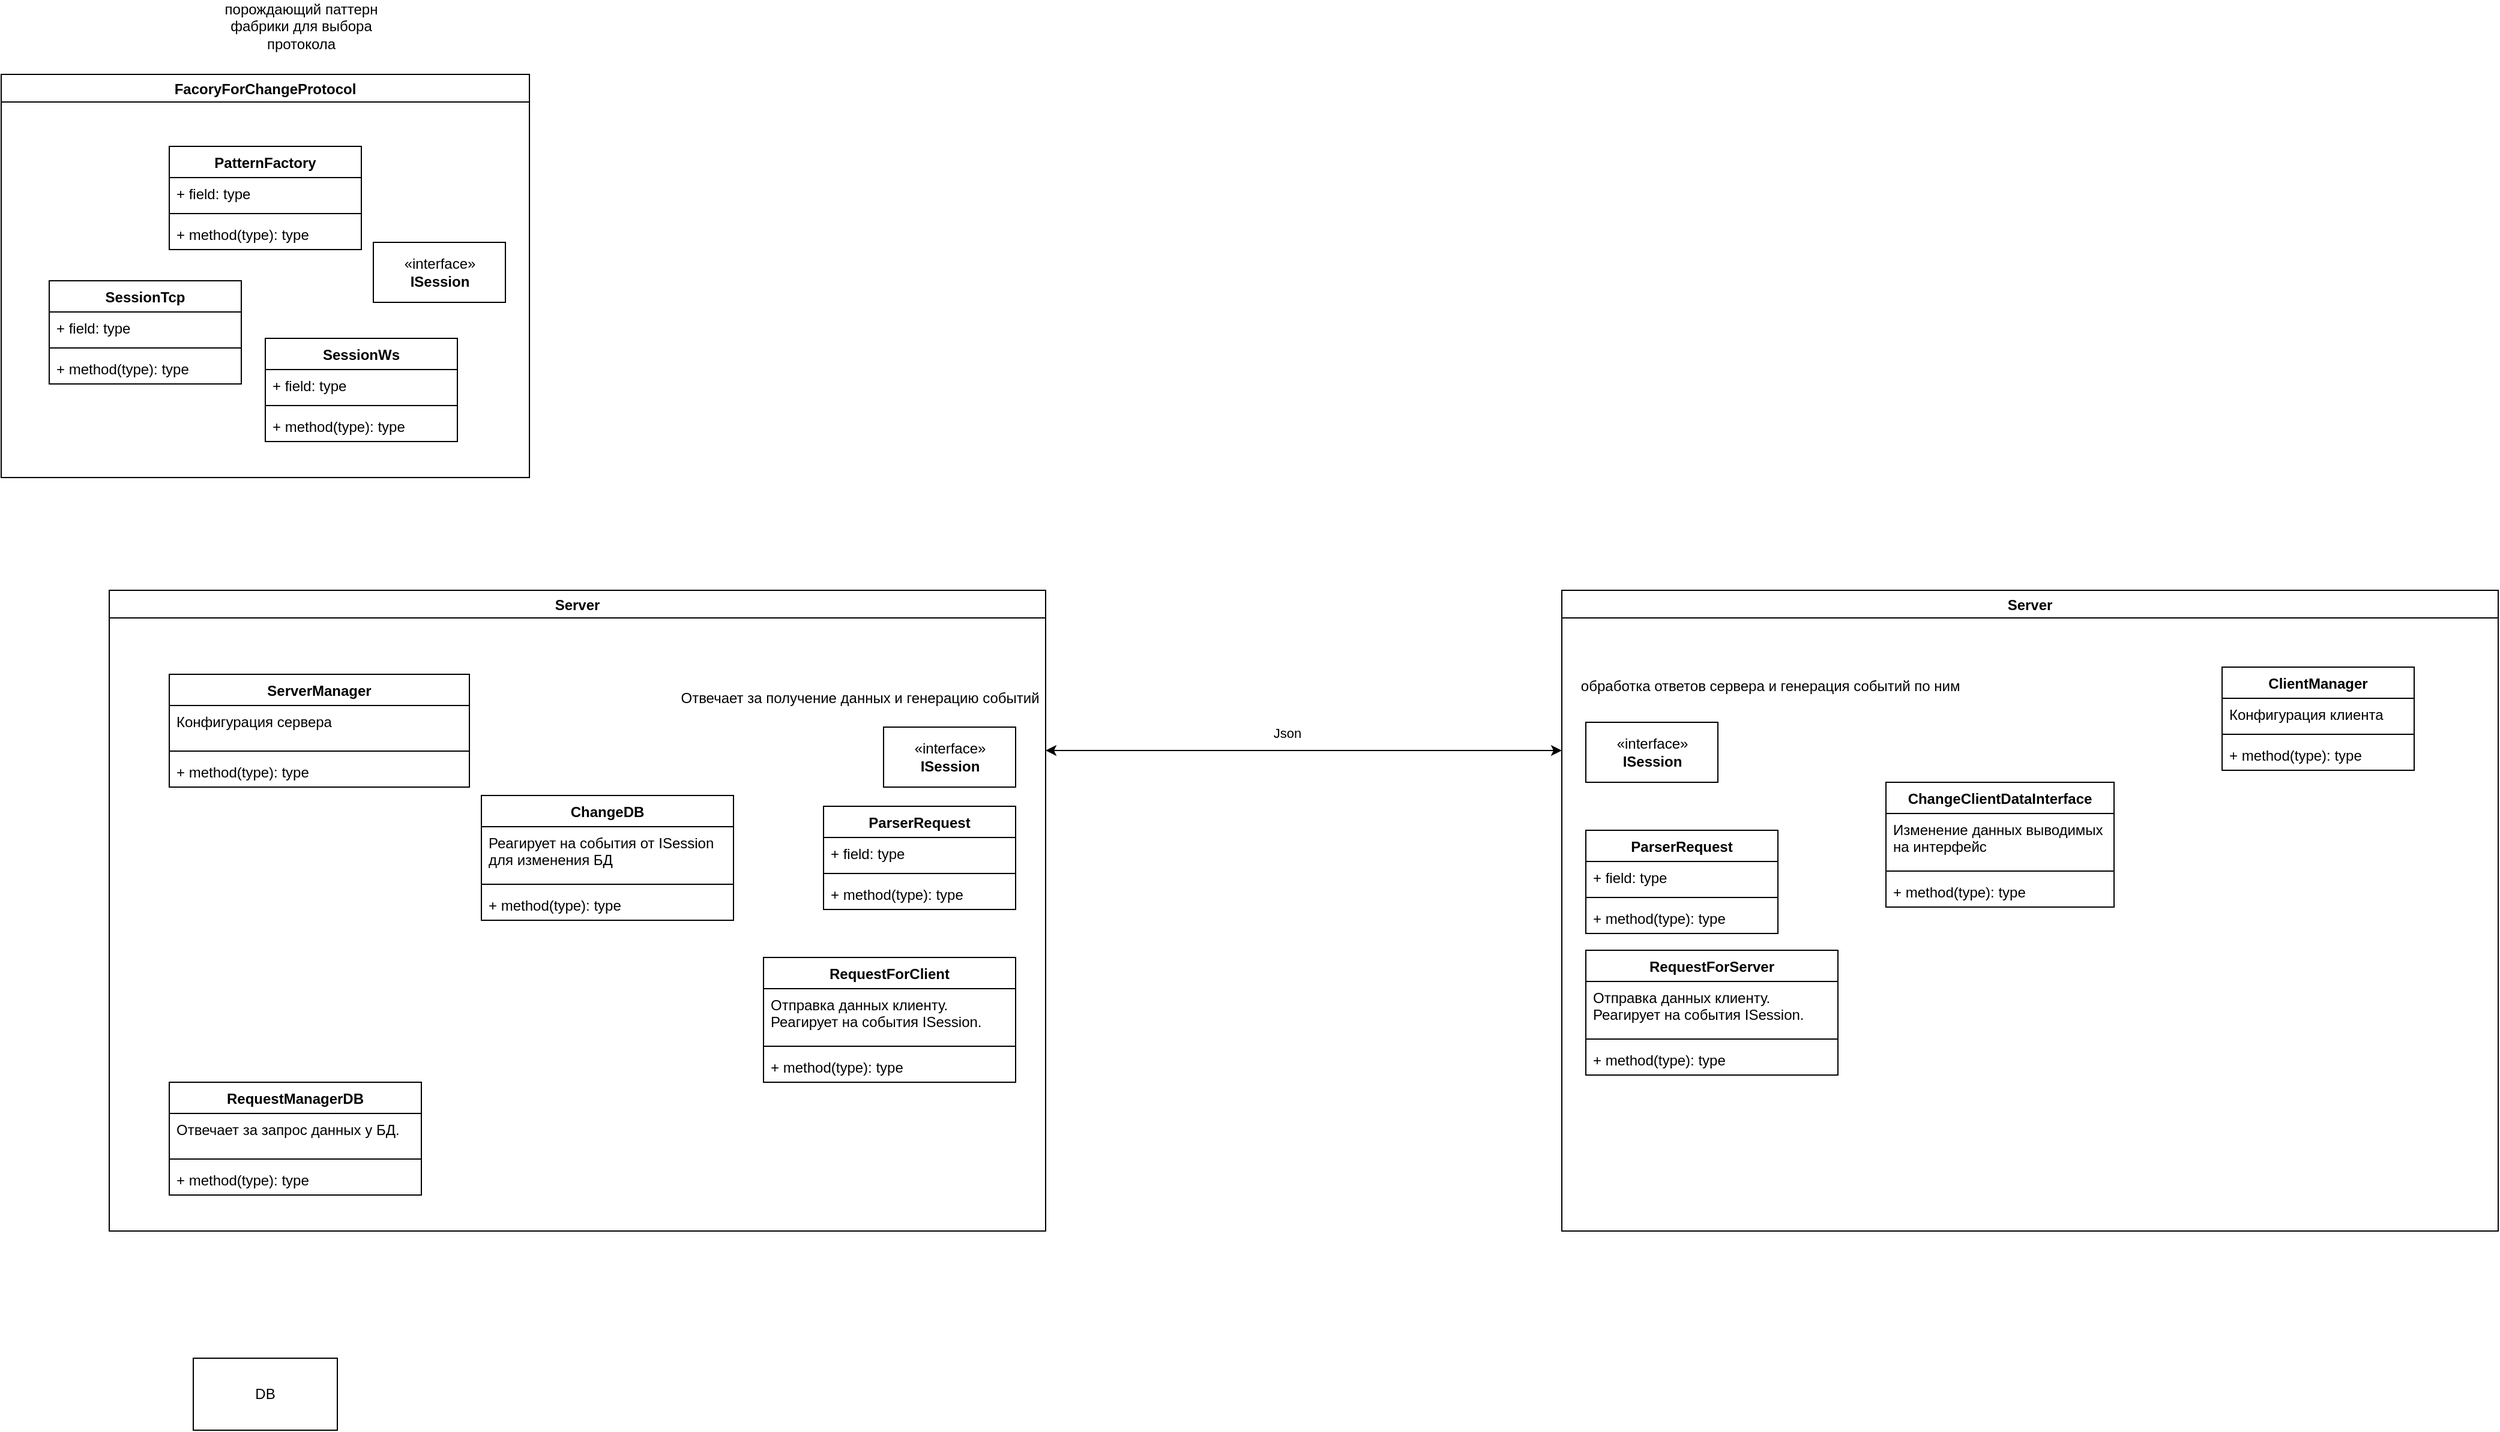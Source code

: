 <mxfile version="13.7.9" type="device"><diagram id="jse17iVmVhBiefRwXNWF" name="Page-1"><mxGraphModel dx="2776" dy="1980" grid="1" gridSize="10" guides="1" tooltips="1" connect="1" arrows="1" fold="1" page="1" pageScale="1" pageWidth="850" pageHeight="1100" math="0" shadow="0"><root><mxCell id="0"/><mxCell id="1" parent="0"/><mxCell id="Xx_1zSFex9UAp5-x8c1F-37" value="Server" style="swimlane;" parent="1" vertex="1"><mxGeometry x="-220" y="-130" width="780" height="534" as="geometry"/></mxCell><mxCell id="Xx_1zSFex9UAp5-x8c1F-51" value="ServerManager" style="swimlane;fontStyle=1;align=center;verticalAlign=top;childLayout=stackLayout;horizontal=1;startSize=26;horizontalStack=0;resizeParent=1;resizeParentMax=0;resizeLast=0;collapsible=1;marginBottom=0;" parent="Xx_1zSFex9UAp5-x8c1F-37" vertex="1"><mxGeometry x="50" y="70" width="250" height="94" as="geometry"/></mxCell><mxCell id="Xx_1zSFex9UAp5-x8c1F-52" value="Конфигурация сервера" style="text;strokeColor=none;fillColor=none;align=left;verticalAlign=top;spacingLeft=4;spacingRight=4;overflow=hidden;rotatable=0;points=[[0,0.5],[1,0.5]];portConstraint=eastwest;" parent="Xx_1zSFex9UAp5-x8c1F-51" vertex="1"><mxGeometry y="26" width="250" height="34" as="geometry"/></mxCell><mxCell id="Xx_1zSFex9UAp5-x8c1F-53" value="" style="line;strokeWidth=1;fillColor=none;align=left;verticalAlign=middle;spacingTop=-1;spacingLeft=3;spacingRight=3;rotatable=0;labelPosition=right;points=[];portConstraint=eastwest;" parent="Xx_1zSFex9UAp5-x8c1F-51" vertex="1"><mxGeometry y="60" width="250" height="8" as="geometry"/></mxCell><mxCell id="Xx_1zSFex9UAp5-x8c1F-54" value="+ method(type): type" style="text;strokeColor=none;fillColor=none;align=left;verticalAlign=top;spacingLeft=4;spacingRight=4;overflow=hidden;rotatable=0;points=[[0,0.5],[1,0.5]];portConstraint=eastwest;" parent="Xx_1zSFex9UAp5-x8c1F-51" vertex="1"><mxGeometry y="68" width="250" height="26" as="geometry"/></mxCell><mxCell id="zUC1sr2OOhzAdwgwk2Mr-25" value="«interface»&lt;br&gt;&lt;b&gt;ISession&lt;/b&gt;" style="html=1;" vertex="1" parent="Xx_1zSFex9UAp5-x8c1F-37"><mxGeometry x="645" y="114" width="110" height="50" as="geometry"/></mxCell><mxCell id="zUC1sr2OOhzAdwgwk2Mr-1" value="ChangeDB" style="swimlane;fontStyle=1;align=center;verticalAlign=top;childLayout=stackLayout;horizontal=1;startSize=26;horizontalStack=0;resizeParent=1;resizeParentMax=0;resizeLast=0;collapsible=1;marginBottom=0;" vertex="1" parent="Xx_1zSFex9UAp5-x8c1F-37"><mxGeometry x="310" y="171" width="210" height="104" as="geometry"><mxRectangle x="60" y="160" width="100" height="26" as="alternateBounds"/></mxGeometry></mxCell><mxCell id="zUC1sr2OOhzAdwgwk2Mr-2" value="Реагирует на события от ISession&#10;для изменения БД" style="text;strokeColor=none;fillColor=none;align=left;verticalAlign=top;spacingLeft=4;spacingRight=4;overflow=hidden;rotatable=0;points=[[0,0.5],[1,0.5]];portConstraint=eastwest;" vertex="1" parent="zUC1sr2OOhzAdwgwk2Mr-1"><mxGeometry y="26" width="210" height="44" as="geometry"/></mxCell><mxCell id="zUC1sr2OOhzAdwgwk2Mr-3" value="" style="line;strokeWidth=1;fillColor=none;align=left;verticalAlign=middle;spacingTop=-1;spacingLeft=3;spacingRight=3;rotatable=0;labelPosition=right;points=[];portConstraint=eastwest;" vertex="1" parent="zUC1sr2OOhzAdwgwk2Mr-1"><mxGeometry y="70" width="210" height="8" as="geometry"/></mxCell><mxCell id="zUC1sr2OOhzAdwgwk2Mr-4" value="+ method(type): type" style="text;strokeColor=none;fillColor=none;align=left;verticalAlign=top;spacingLeft=4;spacingRight=4;overflow=hidden;rotatable=0;points=[[0,0.5],[1,0.5]];portConstraint=eastwest;" vertex="1" parent="zUC1sr2OOhzAdwgwk2Mr-1"><mxGeometry y="78" width="210" height="26" as="geometry"/></mxCell><mxCell id="zUC1sr2OOhzAdwgwk2Mr-34" value="ParserRequest" style="swimlane;fontStyle=1;align=center;verticalAlign=top;childLayout=stackLayout;horizontal=1;startSize=26;horizontalStack=0;resizeParent=1;resizeParentMax=0;resizeLast=0;collapsible=1;marginBottom=0;" vertex="1" parent="Xx_1zSFex9UAp5-x8c1F-37"><mxGeometry x="595" y="180" width="160" height="86" as="geometry"/></mxCell><mxCell id="zUC1sr2OOhzAdwgwk2Mr-35" value="+ field: type" style="text;strokeColor=none;fillColor=none;align=left;verticalAlign=top;spacingLeft=4;spacingRight=4;overflow=hidden;rotatable=0;points=[[0,0.5],[1,0.5]];portConstraint=eastwest;" vertex="1" parent="zUC1sr2OOhzAdwgwk2Mr-34"><mxGeometry y="26" width="160" height="26" as="geometry"/></mxCell><mxCell id="zUC1sr2OOhzAdwgwk2Mr-36" value="" style="line;strokeWidth=1;fillColor=none;align=left;verticalAlign=middle;spacingTop=-1;spacingLeft=3;spacingRight=3;rotatable=0;labelPosition=right;points=[];portConstraint=eastwest;" vertex="1" parent="zUC1sr2OOhzAdwgwk2Mr-34"><mxGeometry y="52" width="160" height="8" as="geometry"/></mxCell><mxCell id="zUC1sr2OOhzAdwgwk2Mr-37" value="+ method(type): type" style="text;strokeColor=none;fillColor=none;align=left;verticalAlign=top;spacingLeft=4;spacingRight=4;overflow=hidden;rotatable=0;points=[[0,0.5],[1,0.5]];portConstraint=eastwest;" vertex="1" parent="zUC1sr2OOhzAdwgwk2Mr-34"><mxGeometry y="60" width="160" height="26" as="geometry"/></mxCell><mxCell id="zUC1sr2OOhzAdwgwk2Mr-27" value="RequestForClient" style="swimlane;fontStyle=1;align=center;verticalAlign=top;childLayout=stackLayout;horizontal=1;startSize=26;horizontalStack=0;resizeParent=1;resizeParentMax=0;resizeLast=0;collapsible=1;marginBottom=0;" vertex="1" parent="Xx_1zSFex9UAp5-x8c1F-37"><mxGeometry x="545" y="306" width="210" height="104" as="geometry"/></mxCell><mxCell id="zUC1sr2OOhzAdwgwk2Mr-28" value="Отправка данных клиенту. &#10;Реагирует на события ISession." style="text;strokeColor=none;fillColor=none;align=left;verticalAlign=top;spacingLeft=4;spacingRight=4;overflow=hidden;rotatable=0;points=[[0,0.5],[1,0.5]];portConstraint=eastwest;" vertex="1" parent="zUC1sr2OOhzAdwgwk2Mr-27"><mxGeometry y="26" width="210" height="44" as="geometry"/></mxCell><mxCell id="zUC1sr2OOhzAdwgwk2Mr-29" value="" style="line;strokeWidth=1;fillColor=none;align=left;verticalAlign=middle;spacingTop=-1;spacingLeft=3;spacingRight=3;rotatable=0;labelPosition=right;points=[];portConstraint=eastwest;" vertex="1" parent="zUC1sr2OOhzAdwgwk2Mr-27"><mxGeometry y="70" width="210" height="8" as="geometry"/></mxCell><mxCell id="zUC1sr2OOhzAdwgwk2Mr-30" value="+ method(type): type" style="text;strokeColor=none;fillColor=none;align=left;verticalAlign=top;spacingLeft=4;spacingRight=4;overflow=hidden;rotatable=0;points=[[0,0.5],[1,0.5]];portConstraint=eastwest;" vertex="1" parent="zUC1sr2OOhzAdwgwk2Mr-27"><mxGeometry y="78" width="210" height="26" as="geometry"/></mxCell><mxCell id="Xx_1zSFex9UAp5-x8c1F-33" value="RequestManagerDB" style="swimlane;fontStyle=1;align=center;verticalAlign=top;childLayout=stackLayout;horizontal=1;startSize=26;horizontalStack=0;resizeParent=1;resizeParentMax=0;resizeLast=0;collapsible=1;marginBottom=0;" parent="Xx_1zSFex9UAp5-x8c1F-37" vertex="1"><mxGeometry x="50" y="410" width="210" height="94" as="geometry"/></mxCell><mxCell id="Xx_1zSFex9UAp5-x8c1F-34" value="Отвечает за запрос данных у БД." style="text;strokeColor=none;fillColor=none;align=left;verticalAlign=top;spacingLeft=4;spacingRight=4;overflow=hidden;rotatable=0;points=[[0,0.5],[1,0.5]];portConstraint=eastwest;" parent="Xx_1zSFex9UAp5-x8c1F-33" vertex="1"><mxGeometry y="26" width="210" height="34" as="geometry"/></mxCell><mxCell id="Xx_1zSFex9UAp5-x8c1F-35" value="" style="line;strokeWidth=1;fillColor=none;align=left;verticalAlign=middle;spacingTop=-1;spacingLeft=3;spacingRight=3;rotatable=0;labelPosition=right;points=[];portConstraint=eastwest;" parent="Xx_1zSFex9UAp5-x8c1F-33" vertex="1"><mxGeometry y="60" width="210" height="8" as="geometry"/></mxCell><mxCell id="Xx_1zSFex9UAp5-x8c1F-36" value="+ method(type): type" style="text;strokeColor=none;fillColor=none;align=left;verticalAlign=top;spacingLeft=4;spacingRight=4;overflow=hidden;rotatable=0;points=[[0,0.5],[1,0.5]];portConstraint=eastwest;" parent="Xx_1zSFex9UAp5-x8c1F-33" vertex="1"><mxGeometry y="68" width="210" height="26" as="geometry"/></mxCell><mxCell id="zUC1sr2OOhzAdwgwk2Mr-31" value="Отвечает за получение данных и генерацию событий" style="text;html=1;align=center;verticalAlign=middle;resizable=0;points=[];autosize=1;" vertex="1" parent="Xx_1zSFex9UAp5-x8c1F-37"><mxGeometry x="470" y="80" width="310" height="20" as="geometry"/></mxCell><mxCell id="Xx_1zSFex9UAp5-x8c1F-55" value="FacoryForChangeProtocol" style="swimlane;" parent="1" vertex="1"><mxGeometry x="-310" y="-560" width="440" height="336" as="geometry"/></mxCell><mxCell id="Xx_1zSFex9UAp5-x8c1F-47" value="PatternFactory" style="swimlane;fontStyle=1;align=center;verticalAlign=top;childLayout=stackLayout;horizontal=1;startSize=26;horizontalStack=0;resizeParent=1;resizeParentMax=0;resizeLast=0;collapsible=1;marginBottom=0;" parent="Xx_1zSFex9UAp5-x8c1F-55" vertex="1"><mxGeometry x="140" y="60" width="160" height="86" as="geometry"/></mxCell><mxCell id="Xx_1zSFex9UAp5-x8c1F-48" value="+ field: type" style="text;strokeColor=none;fillColor=none;align=left;verticalAlign=top;spacingLeft=4;spacingRight=4;overflow=hidden;rotatable=0;points=[[0,0.5],[1,0.5]];portConstraint=eastwest;" parent="Xx_1zSFex9UAp5-x8c1F-47" vertex="1"><mxGeometry y="26" width="160" height="26" as="geometry"/></mxCell><mxCell id="Xx_1zSFex9UAp5-x8c1F-49" value="" style="line;strokeWidth=1;fillColor=none;align=left;verticalAlign=middle;spacingTop=-1;spacingLeft=3;spacingRight=3;rotatable=0;labelPosition=right;points=[];portConstraint=eastwest;" parent="Xx_1zSFex9UAp5-x8c1F-47" vertex="1"><mxGeometry y="52" width="160" height="8" as="geometry"/></mxCell><mxCell id="Xx_1zSFex9UAp5-x8c1F-50" value="+ method(type): type" style="text;strokeColor=none;fillColor=none;align=left;verticalAlign=top;spacingLeft=4;spacingRight=4;overflow=hidden;rotatable=0;points=[[0,0.5],[1,0.5]];portConstraint=eastwest;" parent="Xx_1zSFex9UAp5-x8c1F-47" vertex="1"><mxGeometry y="60" width="160" height="26" as="geometry"/></mxCell><mxCell id="Xx_1zSFex9UAp5-x8c1F-43" value="SessionTcp" style="swimlane;fontStyle=1;align=center;verticalAlign=top;childLayout=stackLayout;horizontal=1;startSize=26;horizontalStack=0;resizeParent=1;resizeParentMax=0;resizeLast=0;collapsible=1;marginBottom=0;" parent="Xx_1zSFex9UAp5-x8c1F-55" vertex="1"><mxGeometry x="40" y="172" width="160" height="86" as="geometry"/></mxCell><mxCell id="Xx_1zSFex9UAp5-x8c1F-44" value="+ field: type" style="text;strokeColor=none;fillColor=none;align=left;verticalAlign=top;spacingLeft=4;spacingRight=4;overflow=hidden;rotatable=0;points=[[0,0.5],[1,0.5]];portConstraint=eastwest;" parent="Xx_1zSFex9UAp5-x8c1F-43" vertex="1"><mxGeometry y="26" width="160" height="26" as="geometry"/></mxCell><mxCell id="Xx_1zSFex9UAp5-x8c1F-45" value="" style="line;strokeWidth=1;fillColor=none;align=left;verticalAlign=middle;spacingTop=-1;spacingLeft=3;spacingRight=3;rotatable=0;labelPosition=right;points=[];portConstraint=eastwest;" parent="Xx_1zSFex9UAp5-x8c1F-43" vertex="1"><mxGeometry y="52" width="160" height="8" as="geometry"/></mxCell><mxCell id="Xx_1zSFex9UAp5-x8c1F-46" value="+ method(type): type" style="text;strokeColor=none;fillColor=none;align=left;verticalAlign=top;spacingLeft=4;spacingRight=4;overflow=hidden;rotatable=0;points=[[0,0.5],[1,0.5]];portConstraint=eastwest;" parent="Xx_1zSFex9UAp5-x8c1F-43" vertex="1"><mxGeometry y="60" width="160" height="26" as="geometry"/></mxCell><mxCell id="Xx_1zSFex9UAp5-x8c1F-42" value="«interface»&lt;br&gt;&lt;b&gt;ISession&lt;/b&gt;" style="html=1;" parent="Xx_1zSFex9UAp5-x8c1F-55" vertex="1"><mxGeometry x="310" y="140" width="110" height="50" as="geometry"/></mxCell><mxCell id="Xx_1zSFex9UAp5-x8c1F-56" value="SessionWs" style="swimlane;fontStyle=1;align=center;verticalAlign=top;childLayout=stackLayout;horizontal=1;startSize=26;horizontalStack=0;resizeParent=1;resizeParentMax=0;resizeLast=0;collapsible=1;marginBottom=0;" parent="Xx_1zSFex9UAp5-x8c1F-55" vertex="1"><mxGeometry x="220" y="220" width="160" height="86" as="geometry"><mxRectangle x="60" y="160" width="100" height="26" as="alternateBounds"/></mxGeometry></mxCell><mxCell id="Xx_1zSFex9UAp5-x8c1F-57" value="+ field: type" style="text;strokeColor=none;fillColor=none;align=left;verticalAlign=top;spacingLeft=4;spacingRight=4;overflow=hidden;rotatable=0;points=[[0,0.5],[1,0.5]];portConstraint=eastwest;" parent="Xx_1zSFex9UAp5-x8c1F-56" vertex="1"><mxGeometry y="26" width="160" height="26" as="geometry"/></mxCell><mxCell id="Xx_1zSFex9UAp5-x8c1F-58" value="" style="line;strokeWidth=1;fillColor=none;align=left;verticalAlign=middle;spacingTop=-1;spacingLeft=3;spacingRight=3;rotatable=0;labelPosition=right;points=[];portConstraint=eastwest;" parent="Xx_1zSFex9UAp5-x8c1F-56" vertex="1"><mxGeometry y="52" width="160" height="8" as="geometry"/></mxCell><mxCell id="Xx_1zSFex9UAp5-x8c1F-59" value="+ method(type): type" style="text;strokeColor=none;fillColor=none;align=left;verticalAlign=top;spacingLeft=4;spacingRight=4;overflow=hidden;rotatable=0;points=[[0,0.5],[1,0.5]];portConstraint=eastwest;" parent="Xx_1zSFex9UAp5-x8c1F-56" vertex="1"><mxGeometry y="60" width="160" height="26" as="geometry"/></mxCell><mxCell id="zUC1sr2OOhzAdwgwk2Mr-5" value="Server" style="swimlane;" vertex="1" parent="1"><mxGeometry x="990" y="-130" width="780" height="534" as="geometry"/></mxCell><mxCell id="zUC1sr2OOhzAdwgwk2Mr-10" value="ClientManager" style="swimlane;fontStyle=1;align=center;verticalAlign=top;childLayout=stackLayout;horizontal=1;startSize=26;horizontalStack=0;resizeParent=1;resizeParentMax=0;resizeLast=0;collapsible=1;marginBottom=0;" vertex="1" parent="zUC1sr2OOhzAdwgwk2Mr-5"><mxGeometry x="550" y="64" width="160" height="86" as="geometry"/></mxCell><mxCell id="zUC1sr2OOhzAdwgwk2Mr-11" value="Конфигурация клиента" style="text;strokeColor=none;fillColor=none;align=left;verticalAlign=top;spacingLeft=4;spacingRight=4;overflow=hidden;rotatable=0;points=[[0,0.5],[1,0.5]];portConstraint=eastwest;" vertex="1" parent="zUC1sr2OOhzAdwgwk2Mr-10"><mxGeometry y="26" width="160" height="26" as="geometry"/></mxCell><mxCell id="zUC1sr2OOhzAdwgwk2Mr-12" value="" style="line;strokeWidth=1;fillColor=none;align=left;verticalAlign=middle;spacingTop=-1;spacingLeft=3;spacingRight=3;rotatable=0;labelPosition=right;points=[];portConstraint=eastwest;" vertex="1" parent="zUC1sr2OOhzAdwgwk2Mr-10"><mxGeometry y="52" width="160" height="8" as="geometry"/></mxCell><mxCell id="zUC1sr2OOhzAdwgwk2Mr-13" value="+ method(type): type" style="text;strokeColor=none;fillColor=none;align=left;verticalAlign=top;spacingLeft=4;spacingRight=4;overflow=hidden;rotatable=0;points=[[0,0.5],[1,0.5]];portConstraint=eastwest;" vertex="1" parent="zUC1sr2OOhzAdwgwk2Mr-10"><mxGeometry y="60" width="160" height="26" as="geometry"/></mxCell><mxCell id="zUC1sr2OOhzAdwgwk2Mr-32" value="«interface»&lt;br&gt;&lt;b&gt;ISession&lt;/b&gt;" style="html=1;" vertex="1" parent="zUC1sr2OOhzAdwgwk2Mr-5"><mxGeometry x="20" y="110" width="110" height="50" as="geometry"/></mxCell><mxCell id="zUC1sr2OOhzAdwgwk2Mr-33" value="обработка ответов сервера и генерация событий по ним&amp;nbsp;" style="text;html=1;align=center;verticalAlign=middle;resizable=0;points=[];autosize=1;" vertex="1" parent="zUC1sr2OOhzAdwgwk2Mr-5"><mxGeometry x="10" y="70" width="330" height="20" as="geometry"/></mxCell><mxCell id="zUC1sr2OOhzAdwgwk2Mr-14" value="ChangeClientDataInterface" style="swimlane;fontStyle=1;align=center;verticalAlign=top;childLayout=stackLayout;horizontal=1;startSize=26;horizontalStack=0;resizeParent=1;resizeParentMax=0;resizeLast=0;collapsible=1;marginBottom=0;" vertex="1" parent="zUC1sr2OOhzAdwgwk2Mr-5"><mxGeometry x="270" y="160" width="190" height="104" as="geometry"><mxRectangle x="60" y="160" width="100" height="26" as="alternateBounds"/></mxGeometry></mxCell><mxCell id="zUC1sr2OOhzAdwgwk2Mr-15" value="Изменение данных выводимых &#10;на интерфейс" style="text;strokeColor=none;fillColor=none;align=left;verticalAlign=top;spacingLeft=4;spacingRight=4;overflow=hidden;rotatable=0;points=[[0,0.5],[1,0.5]];portConstraint=eastwest;" vertex="1" parent="zUC1sr2OOhzAdwgwk2Mr-14"><mxGeometry y="26" width="190" height="44" as="geometry"/></mxCell><mxCell id="zUC1sr2OOhzAdwgwk2Mr-16" value="" style="line;strokeWidth=1;fillColor=none;align=left;verticalAlign=middle;spacingTop=-1;spacingLeft=3;spacingRight=3;rotatable=0;labelPosition=right;points=[];portConstraint=eastwest;" vertex="1" parent="zUC1sr2OOhzAdwgwk2Mr-14"><mxGeometry y="70" width="190" height="8" as="geometry"/></mxCell><mxCell id="zUC1sr2OOhzAdwgwk2Mr-17" value="+ method(type): type" style="text;strokeColor=none;fillColor=none;align=left;verticalAlign=top;spacingLeft=4;spacingRight=4;overflow=hidden;rotatable=0;points=[[0,0.5],[1,0.5]];portConstraint=eastwest;" vertex="1" parent="zUC1sr2OOhzAdwgwk2Mr-14"><mxGeometry y="78" width="190" height="26" as="geometry"/></mxCell><mxCell id="zUC1sr2OOhzAdwgwk2Mr-38" value="ParserRequest" style="swimlane;fontStyle=1;align=center;verticalAlign=top;childLayout=stackLayout;horizontal=1;startSize=26;horizontalStack=0;resizeParent=1;resizeParentMax=0;resizeLast=0;collapsible=1;marginBottom=0;" vertex="1" parent="zUC1sr2OOhzAdwgwk2Mr-5"><mxGeometry x="20" y="200" width="160" height="86" as="geometry"/></mxCell><mxCell id="zUC1sr2OOhzAdwgwk2Mr-39" value="+ field: type" style="text;strokeColor=none;fillColor=none;align=left;verticalAlign=top;spacingLeft=4;spacingRight=4;overflow=hidden;rotatable=0;points=[[0,0.5],[1,0.5]];portConstraint=eastwest;" vertex="1" parent="zUC1sr2OOhzAdwgwk2Mr-38"><mxGeometry y="26" width="160" height="26" as="geometry"/></mxCell><mxCell id="zUC1sr2OOhzAdwgwk2Mr-40" value="" style="line;strokeWidth=1;fillColor=none;align=left;verticalAlign=middle;spacingTop=-1;spacingLeft=3;spacingRight=3;rotatable=0;labelPosition=right;points=[];portConstraint=eastwest;" vertex="1" parent="zUC1sr2OOhzAdwgwk2Mr-38"><mxGeometry y="52" width="160" height="8" as="geometry"/></mxCell><mxCell id="zUC1sr2OOhzAdwgwk2Mr-41" value="+ method(type): type" style="text;strokeColor=none;fillColor=none;align=left;verticalAlign=top;spacingLeft=4;spacingRight=4;overflow=hidden;rotatable=0;points=[[0,0.5],[1,0.5]];portConstraint=eastwest;" vertex="1" parent="zUC1sr2OOhzAdwgwk2Mr-38"><mxGeometry y="60" width="160" height="26" as="geometry"/></mxCell><mxCell id="zUC1sr2OOhzAdwgwk2Mr-47" value="RequestForServer" style="swimlane;fontStyle=1;align=center;verticalAlign=top;childLayout=stackLayout;horizontal=1;startSize=26;horizontalStack=0;resizeParent=1;resizeParentMax=0;resizeLast=0;collapsible=1;marginBottom=0;" vertex="1" parent="zUC1sr2OOhzAdwgwk2Mr-5"><mxGeometry x="20" y="300" width="210" height="104" as="geometry"/></mxCell><mxCell id="zUC1sr2OOhzAdwgwk2Mr-48" value="Отправка данных клиенту. &#10;Реагирует на события ISession." style="text;strokeColor=none;fillColor=none;align=left;verticalAlign=top;spacingLeft=4;spacingRight=4;overflow=hidden;rotatable=0;points=[[0,0.5],[1,0.5]];portConstraint=eastwest;" vertex="1" parent="zUC1sr2OOhzAdwgwk2Mr-47"><mxGeometry y="26" width="210" height="44" as="geometry"/></mxCell><mxCell id="zUC1sr2OOhzAdwgwk2Mr-49" value="" style="line;strokeWidth=1;fillColor=none;align=left;verticalAlign=middle;spacingTop=-1;spacingLeft=3;spacingRight=3;rotatable=0;labelPosition=right;points=[];portConstraint=eastwest;" vertex="1" parent="zUC1sr2OOhzAdwgwk2Mr-47"><mxGeometry y="70" width="210" height="8" as="geometry"/></mxCell><mxCell id="zUC1sr2OOhzAdwgwk2Mr-50" value="+ method(type): type" style="text;strokeColor=none;fillColor=none;align=left;verticalAlign=top;spacingLeft=4;spacingRight=4;overflow=hidden;rotatable=0;points=[[0,0.5],[1,0.5]];portConstraint=eastwest;" vertex="1" parent="zUC1sr2OOhzAdwgwk2Mr-47"><mxGeometry y="78" width="210" height="26" as="geometry"/></mxCell><mxCell id="zUC1sr2OOhzAdwgwk2Mr-24" value="порождающий паттерн фабрики для выбора протокола" style="text;html=1;strokeColor=none;fillColor=none;align=center;verticalAlign=middle;whiteSpace=wrap;rounded=0;" vertex="1" parent="1"><mxGeometry x="-140" y="-610" width="160" height="20" as="geometry"/></mxCell><mxCell id="zUC1sr2OOhzAdwgwk2Mr-26" value="DB" style="rounded=0;whiteSpace=wrap;html=1;" vertex="1" parent="1"><mxGeometry x="-150" y="510" width="120" height="60" as="geometry"/></mxCell><mxCell id="zUC1sr2OOhzAdwgwk2Mr-44" value="" style="endArrow=classic;startArrow=classic;html=1;entryX=0;entryY=0.25;entryDx=0;entryDy=0;exitX=1;exitY=0.25;exitDx=0;exitDy=0;" edge="1" parent="1" source="Xx_1zSFex9UAp5-x8c1F-37" target="zUC1sr2OOhzAdwgwk2Mr-5"><mxGeometry width="50" height="50" relative="1" as="geometry"><mxPoint x="560" y="-40" as="sourcePoint"/><mxPoint x="990" y="-40" as="targetPoint"/></mxGeometry></mxCell><mxCell id="zUC1sr2OOhzAdwgwk2Mr-45" value="Json" style="edgeLabel;html=1;align=center;verticalAlign=middle;resizable=0;points=[];" vertex="1" connectable="0" parent="zUC1sr2OOhzAdwgwk2Mr-44"><mxGeometry x="-0.116" y="1" relative="1" as="geometry"><mxPoint x="10.25" y="-13.67" as="offset"/></mxGeometry></mxCell></root></mxGraphModel></diagram></mxfile>
